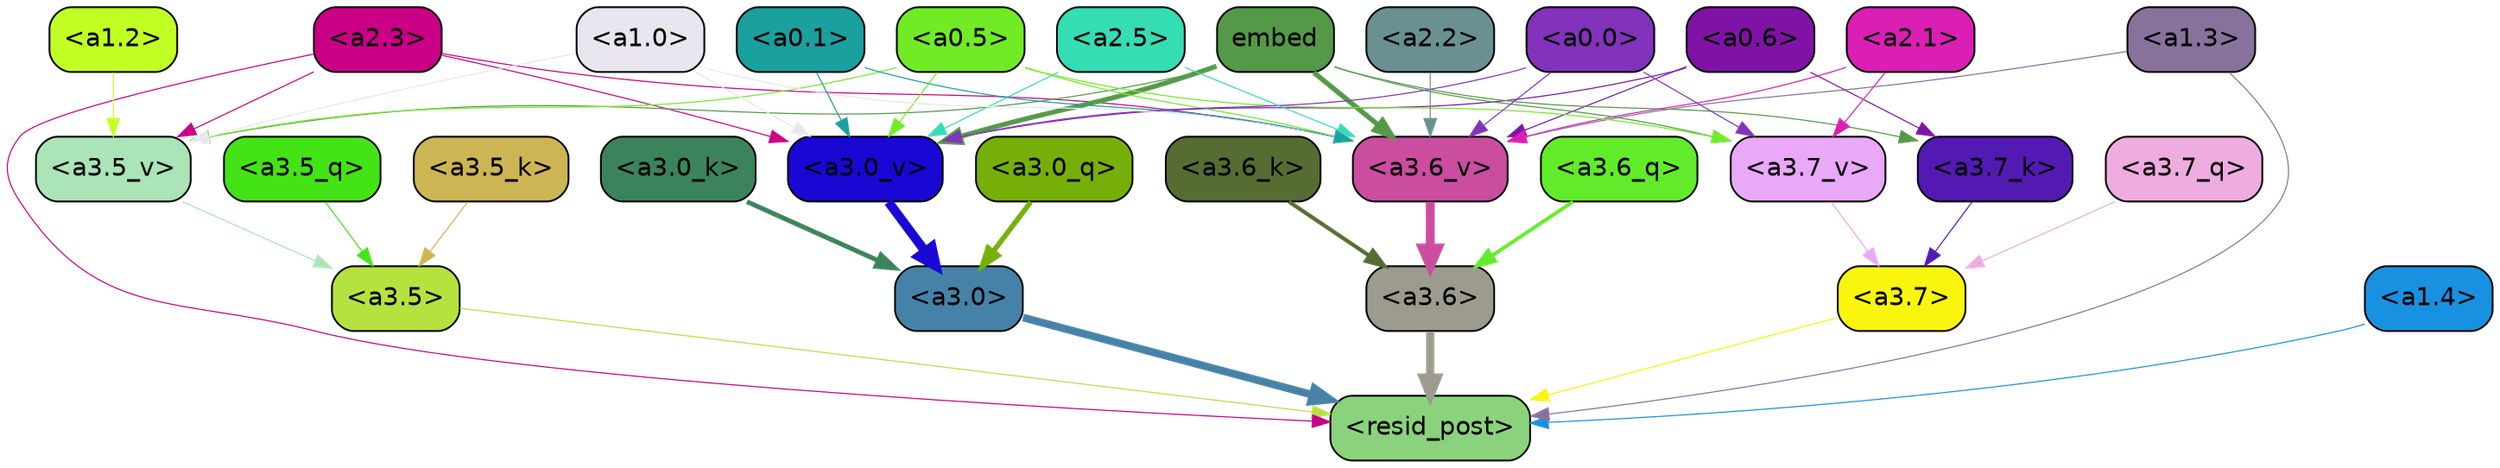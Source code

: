 strict digraph "" {
	graph [bgcolor=transparent,
		layout=dot,
		overlap=false,
		splines=true
	];
	"<a3.7>"	[color=black,
		fillcolor="#f9f50c",
		fontname=Helvetica,
		shape=box,
		style="filled, rounded"];
	"<resid_post>"	[color=black,
		fillcolor="#8ad37c",
		fontname=Helvetica,
		shape=box,
		style="filled, rounded"];
	"<a3.7>" -> "<resid_post>"	[color="#f9f50c",
		penwidth=0.6239100098609924];
	"<a3.6>"	[color=black,
		fillcolor="#9d9b8d",
		fontname=Helvetica,
		shape=box,
		style="filled, rounded"];
	"<a3.6>" -> "<resid_post>"	[color="#9d9b8d",
		penwidth=4.569062113761902];
	"<a3.5>"	[color=black,
		fillcolor="#b6e240",
		fontname=Helvetica,
		shape=box,
		style="filled, rounded"];
	"<a3.5>" -> "<resid_post>"	[color="#b6e240",
		penwidth=0.6];
	"<a3.0>"	[color=black,
		fillcolor="#4682a7",
		fontname=Helvetica,
		shape=box,
		style="filled, rounded"];
	"<a3.0>" -> "<resid_post>"	[color="#4682a7",
		penwidth=4.283544182777405];
	"<a2.3>"	[color=black,
		fillcolor="#ca0087",
		fontname=Helvetica,
		shape=box,
		style="filled, rounded"];
	"<a2.3>" -> "<resid_post>"	[color="#ca0087",
		penwidth=0.6];
	"<a3.6_v>"	[color=black,
		fillcolor="#ca4da0",
		fontname=Helvetica,
		shape=box,
		style="filled, rounded"];
	"<a2.3>" -> "<a3.6_v>"	[color="#ca0087",
		penwidth=0.6];
	"<a3.5_v>"	[color=black,
		fillcolor="#aae4b7",
		fontname=Helvetica,
		shape=box,
		style="filled, rounded"];
	"<a2.3>" -> "<a3.5_v>"	[color="#ca0087",
		penwidth=0.6];
	"<a3.0_v>"	[color=black,
		fillcolor="#1908d3",
		fontname=Helvetica,
		shape=box,
		style="filled, rounded"];
	"<a2.3>" -> "<a3.0_v>"	[color="#ca0087",
		penwidth=0.6];
	"<a1.4>"	[color=black,
		fillcolor="#1892e0",
		fontname=Helvetica,
		shape=box,
		style="filled, rounded"];
	"<a1.4>" -> "<resid_post>"	[color="#1892e0",
		penwidth=0.6];
	"<a1.3>"	[color=black,
		fillcolor="#88729c",
		fontname=Helvetica,
		shape=box,
		style="filled, rounded"];
	"<a1.3>" -> "<resid_post>"	[color="#88729c",
		penwidth=0.6];
	"<a1.3>" -> "<a3.6_v>"	[color="#88729c",
		penwidth=0.6];
	"<a3.7_q>"	[color=black,
		fillcolor="#eeace0",
		fontname=Helvetica,
		shape=box,
		style="filled, rounded"];
	"<a3.7_q>" -> "<a3.7>"	[color="#eeace0",
		penwidth=0.6];
	"<a3.6_q>"	[color=black,
		fillcolor="#62eb2b",
		fontname=Helvetica,
		shape=box,
		style="filled, rounded"];
	"<a3.6_q>" -> "<a3.6>"	[color="#62eb2b",
		penwidth=2.0347584784030914];
	"<a3.5_q>"	[color=black,
		fillcolor="#44e316",
		fontname=Helvetica,
		shape=box,
		style="filled, rounded"];
	"<a3.5_q>" -> "<a3.5>"	[color="#44e316",
		penwidth=0.6];
	"<a3.0_q>"	[color=black,
		fillcolor="#76af0a",
		fontname=Helvetica,
		shape=box,
		style="filled, rounded"];
	"<a3.0_q>" -> "<a3.0>"	[color="#76af0a",
		penwidth=2.8635367155075073];
	"<a3.7_k>"	[color=black,
		fillcolor="#531ab3",
		fontname=Helvetica,
		shape=box,
		style="filled, rounded"];
	"<a3.7_k>" -> "<a3.7>"	[color="#531ab3",
		penwidth=0.6];
	"<a3.6_k>"	[color=black,
		fillcolor="#576c32",
		fontname=Helvetica,
		shape=box,
		style="filled, rounded"];
	"<a3.6_k>" -> "<a3.6>"	[color="#576c32",
		penwidth=2.1760786175727844];
	"<a3.5_k>"	[color=black,
		fillcolor="#cdb554",
		fontname=Helvetica,
		shape=box,
		style="filled, rounded"];
	"<a3.5_k>" -> "<a3.5>"	[color="#cdb554",
		penwidth=0.6];
	"<a3.0_k>"	[color=black,
		fillcolor="#3b845b",
		fontname=Helvetica,
		shape=box,
		style="filled, rounded"];
	"<a3.0_k>" -> "<a3.0>"	[color="#3b845b",
		penwidth=2.632905662059784];
	"<a3.7_v>"	[color=black,
		fillcolor="#e9a8f8",
		fontname=Helvetica,
		shape=box,
		style="filled, rounded"];
	"<a3.7_v>" -> "<a3.7>"	[color="#e9a8f8",
		penwidth=0.6];
	"<a3.6_v>" -> "<a3.6>"	[color="#ca4da0",
		penwidth=4.981305837631226];
	"<a3.5_v>" -> "<a3.5>"	[color="#aae4b7",
		penwidth=0.6];
	"<a3.0_v>" -> "<a3.0>"	[color="#1908d3",
		penwidth=5.168330669403076];
	"<a0.6>"	[color=black,
		fillcolor="#8013a6",
		fontname=Helvetica,
		shape=box,
		style="filled, rounded"];
	"<a0.6>" -> "<a3.7_k>"	[color="#8013a6",
		penwidth=0.6];
	"<a0.6>" -> "<a3.6_v>"	[color="#8013a6",
		penwidth=0.6];
	"<a0.6>" -> "<a3.0_v>"	[color="#8013a6",
		penwidth=0.6];
	embed	[color=black,
		fillcolor="#549947",
		fontname=Helvetica,
		shape=box,
		style="filled, rounded"];
	embed -> "<a3.7_k>"	[color="#549947",
		penwidth=0.6];
	embed -> "<a3.7_v>"	[color="#549947",
		penwidth=0.6];
	embed -> "<a3.6_v>"	[color="#549947",
		penwidth=2.7825746536254883];
	embed -> "<a3.5_v>"	[color="#549947",
		penwidth=0.6];
	embed -> "<a3.0_v>"	[color="#549947",
		penwidth=2.6950180530548096];
	"<a2.1>"	[color=black,
		fillcolor="#db1fb4",
		fontname=Helvetica,
		shape=box,
		style="filled, rounded"];
	"<a2.1>" -> "<a3.7_v>"	[color="#db1fb4",
		penwidth=0.6];
	"<a2.1>" -> "<a3.6_v>"	[color="#db1fb4",
		penwidth=0.6];
	"<a0.5>"	[color=black,
		fillcolor="#71eb26",
		fontname=Helvetica,
		shape=box,
		style="filled, rounded"];
	"<a0.5>" -> "<a3.7_v>"	[color="#71eb26",
		penwidth=0.6];
	"<a0.5>" -> "<a3.6_v>"	[color="#71eb26",
		penwidth=0.6];
	"<a0.5>" -> "<a3.5_v>"	[color="#71eb26",
		penwidth=0.6];
	"<a0.5>" -> "<a3.0_v>"	[color="#71eb26",
		penwidth=0.6];
	"<a0.0>"	[color=black,
		fillcolor="#8232bb",
		fontname=Helvetica,
		shape=box,
		style="filled, rounded"];
	"<a0.0>" -> "<a3.7_v>"	[color="#8232bb",
		penwidth=0.6];
	"<a0.0>" -> "<a3.6_v>"	[color="#8232bb",
		penwidth=0.6];
	"<a0.0>" -> "<a3.0_v>"	[color="#8232bb",
		penwidth=0.6];
	"<a2.5>"	[color=black,
		fillcolor="#34ddb4",
		fontname=Helvetica,
		shape=box,
		style="filled, rounded"];
	"<a2.5>" -> "<a3.6_v>"	[color="#34ddb4",
		penwidth=0.6];
	"<a2.5>" -> "<a3.0_v>"	[color="#34ddb4",
		penwidth=0.6];
	"<a2.2>"	[color=black,
		fillcolor="#6a9092",
		fontname=Helvetica,
		shape=box,
		style="filled, rounded"];
	"<a2.2>" -> "<a3.6_v>"	[color="#6a9092",
		penwidth=0.6];
	"<a1.0>"	[color=black,
		fillcolor="#e9e6ef",
		fontname=Helvetica,
		shape=box,
		style="filled, rounded"];
	"<a1.0>" -> "<a3.6_v>"	[color="#e9e6ef",
		penwidth=0.6];
	"<a1.0>" -> "<a3.5_v>"	[color="#e9e6ef",
		penwidth=0.6];
	"<a1.0>" -> "<a3.0_v>"	[color="#e9e6ef",
		penwidth=0.6];
	"<a0.1>"	[color=black,
		fillcolor="#1aa09f",
		fontname=Helvetica,
		shape=box,
		style="filled, rounded"];
	"<a0.1>" -> "<a3.6_v>"	[color="#1aa09f",
		penwidth=0.6];
	"<a0.1>" -> "<a3.0_v>"	[color="#1aa09f",
		penwidth=0.6];
	"<a1.2>"	[color=black,
		fillcolor="#c1ff25",
		fontname=Helvetica,
		shape=box,
		style="filled, rounded"];
	"<a1.2>" -> "<a3.5_v>"	[color="#c1ff25",
		penwidth=0.6];
}
